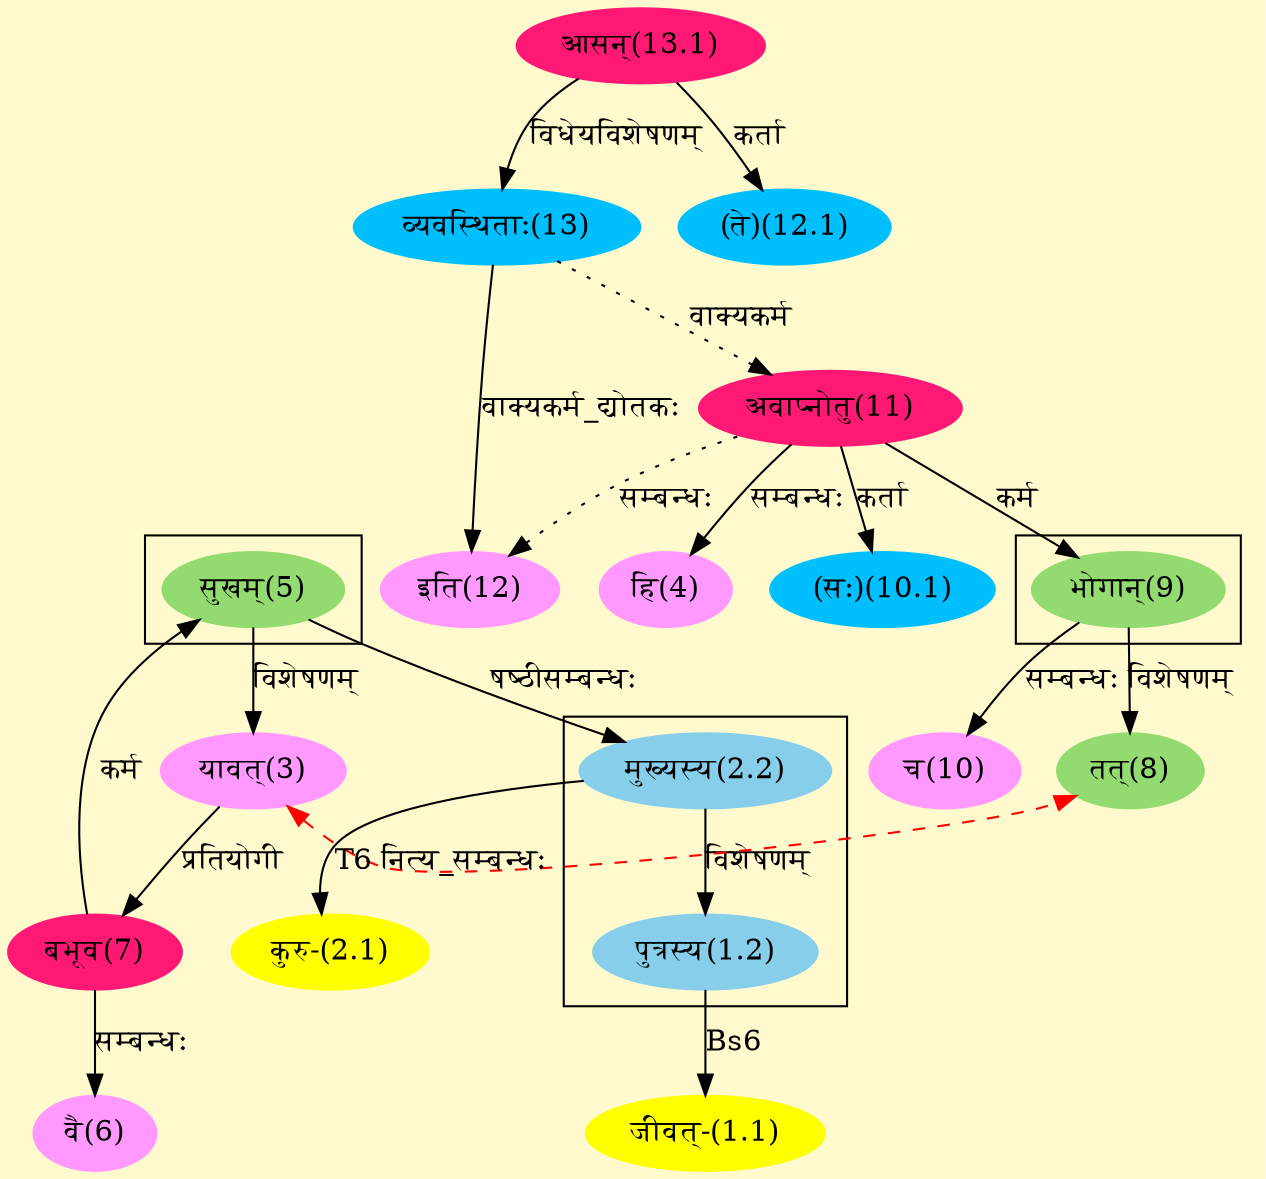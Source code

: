 digraph G{
rankdir=BT;
 compound=true;
 bgcolor="lemonchiffon1";

subgraph cluster_1{
Node1_2 [style=filled, color="#87CEEB" label = "पुत्रस्य(1.2)"]
Node2_2 [style=filled, color="#87CEEB" label = "मुख्यस्य(2.2)"]

}

subgraph cluster_2{
Node3 [style=filled, color="#FF99FF" label = "यावत्(3)"]
Node5 [style=filled, color="#93DB70" label = "सुखम्(5)"]

}

subgraph cluster_3{
Node8 [style=filled, color="#93DB70" label = "तत्(8)"]
Node9 [style=filled, color="#93DB70" label = "भोगान्(9)"]

}
Node1_1 [style=filled, color="#FFFF00" label = "जीवत्-(1.1)"]
Node1_2 [style=filled, color="#87CEEB" label = "पुत्रस्य(1.2)"]
Node2_1 [style=filled, color="#FFFF00" label = "कुरु-(2.1)"]
Node2_2 [style=filled, color="#87CEEB" label = "मुख्यस्य(2.2)"]
Node5 [style=filled, color="#93DB70" label = "सुखम्(5)"]
Node3 [style=filled, color="#FF99FF" label = "यावत्(3)"]
Node8 [style=filled, color="#93DB70" label = "तत्(8)"]
Node4 [style=filled, color="#FF99FF" label = "हि(4)"]
Node11 [style=filled, color="#FF1975" label = "अवाप्नोतु(11)"]
Node7 [style=filled, color="#FF1975" label = "बभूव(7)"]
Node6 [style=filled, color="#FF99FF" label = "वै(6)"]
Node9 [style=filled, color="#93DB70" label = "भोगान्(9)"]
Node10 [style=filled, color="#FF99FF" label = "च(10)"]
Node10_1 [style=filled, color="#00BFFF" label = "(सः)(10.1)"]
Node13 [style=filled, color="#00BFFF" label = "व्यवस्थिताः(13)"]
Node12 [style=filled, color="#FF99FF" label = "इति(12)"]
Node12_1 [style=filled, color="#00BFFF" label = "(ते)(12.1)"]
Node13_1 [style=filled, color="#FF1975" label = "आसन्(13.1)"]
{rank = same; Node3; Node8;}
/* Start of Relations section */

Node1_1 -> Node1_2 [  label="Bs6"  dir="back" ]
Node1_2 -> Node2_2 [  label="विशेषणम्"  dir="back" ]
Node2_1 -> Node2_2 [  label="T6"  dir="back" ]
Node2_2 -> Node5 [  label="षष्ठीसम्बन्धः"  dir="back" ]
Node3 -> Node5 [  label="विशेषणम्"  dir="back" ]
Node3 -> Node8 [ style=dashed color="red" label="नित्य_सम्बन्धः"  dir="both" ]
Node4 -> Node11 [  label="सम्बन्धः"  dir="back" ]
Node5 -> Node7 [  label="कर्म"  dir="back" ]
Node6 -> Node7 [  label="सम्बन्धः"  dir="back" ]
Node7 -> Node3 [  label="प्रतियोगी"  dir="back" ]
Node8 -> Node9 [  label="विशेषणम्"  dir="back" ]
Node9 -> Node11 [  label="कर्म"  dir="back" ]
Node10 -> Node9 [  label="सम्बन्धः"  dir="back" ]
Node10_1 -> Node11 [  label="कर्ता"  dir="back" ]
Node11 -> Node13 [ style=dotted label=" वाक्यकर्म"  dir="back" ]
Node12 -> Node13 [  label="वाक्यकर्म_द्योतकः"  dir="back" ]
Node12 -> Node11 [ style=dotted label="सम्बन्धः"  dir="back" ]
Node12_1 -> Node13_1 [  label="कर्ता"  dir="back" ]
Node13 -> Node13_1 [  label="विधेयविशेषणम्"  dir="back" ]
}
